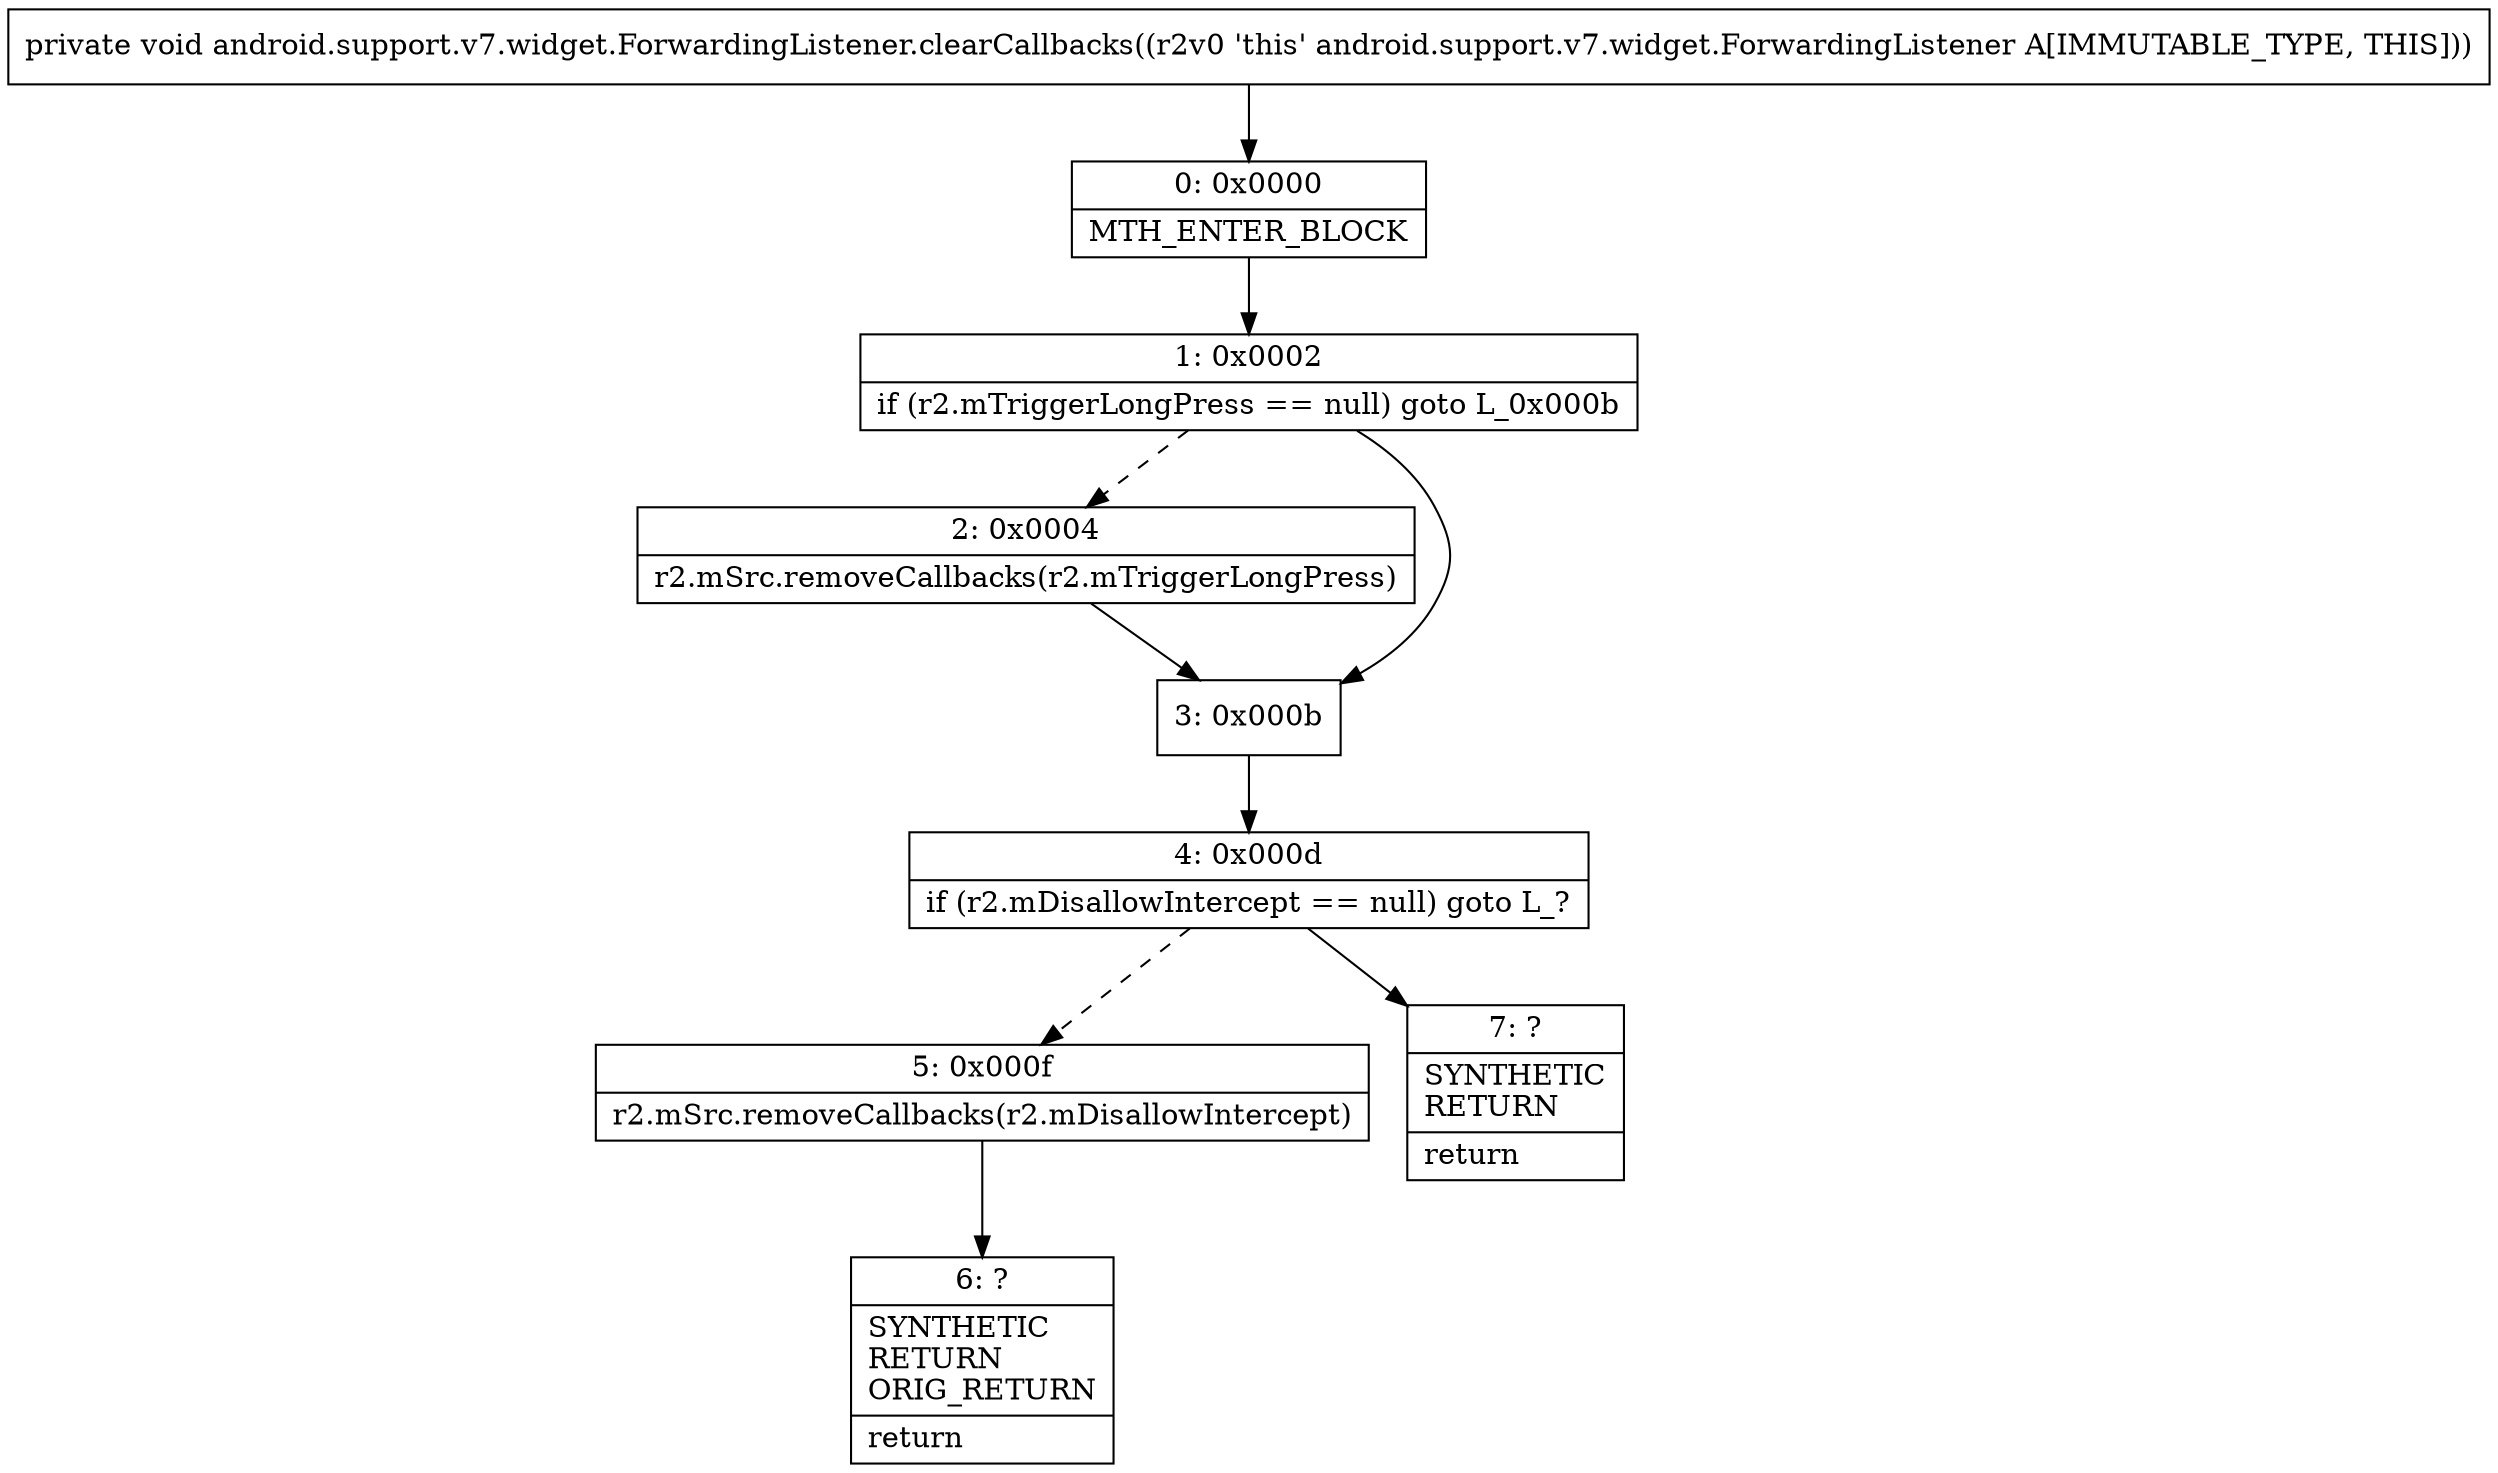 digraph "CFG forandroid.support.v7.widget.ForwardingListener.clearCallbacks()V" {
Node_0 [shape=record,label="{0\:\ 0x0000|MTH_ENTER_BLOCK\l}"];
Node_1 [shape=record,label="{1\:\ 0x0002|if (r2.mTriggerLongPress == null) goto L_0x000b\l}"];
Node_2 [shape=record,label="{2\:\ 0x0004|r2.mSrc.removeCallbacks(r2.mTriggerLongPress)\l}"];
Node_3 [shape=record,label="{3\:\ 0x000b}"];
Node_4 [shape=record,label="{4\:\ 0x000d|if (r2.mDisallowIntercept == null) goto L_?\l}"];
Node_5 [shape=record,label="{5\:\ 0x000f|r2.mSrc.removeCallbacks(r2.mDisallowIntercept)\l}"];
Node_6 [shape=record,label="{6\:\ ?|SYNTHETIC\lRETURN\lORIG_RETURN\l|return\l}"];
Node_7 [shape=record,label="{7\:\ ?|SYNTHETIC\lRETURN\l|return\l}"];
MethodNode[shape=record,label="{private void android.support.v7.widget.ForwardingListener.clearCallbacks((r2v0 'this' android.support.v7.widget.ForwardingListener A[IMMUTABLE_TYPE, THIS])) }"];
MethodNode -> Node_0;
Node_0 -> Node_1;
Node_1 -> Node_2[style=dashed];
Node_1 -> Node_3;
Node_2 -> Node_3;
Node_3 -> Node_4;
Node_4 -> Node_5[style=dashed];
Node_4 -> Node_7;
Node_5 -> Node_6;
}

